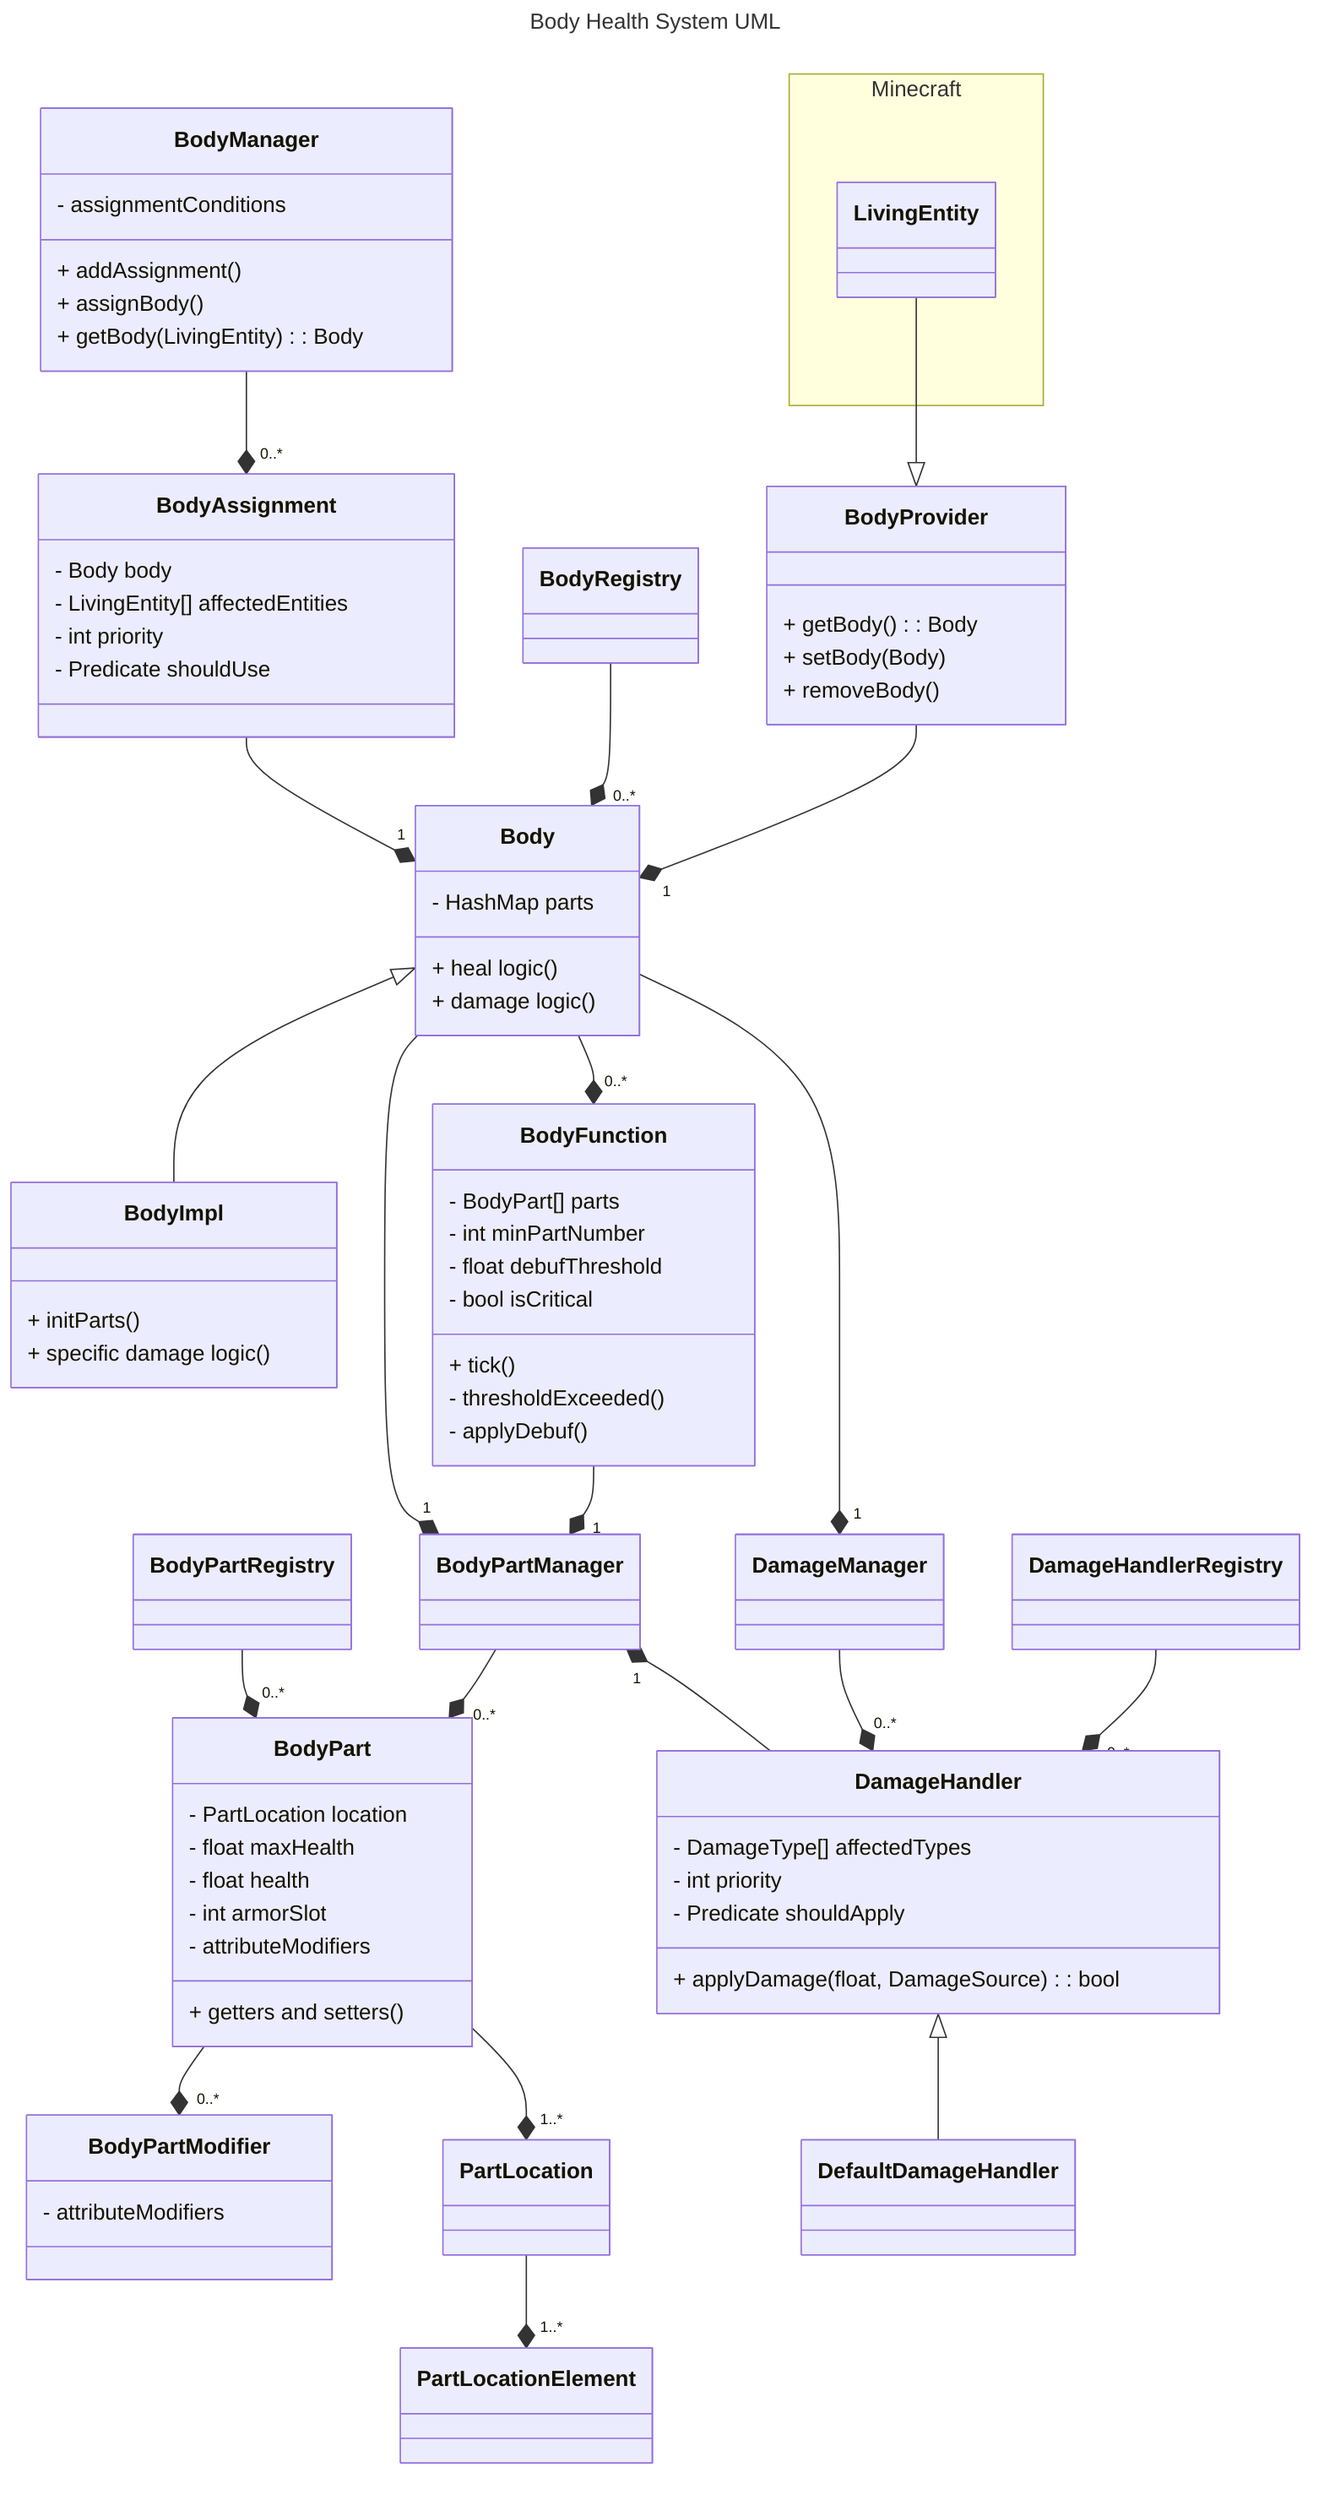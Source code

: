 ---
title: Body Health System UML
---
classDiagram
namespace Minecraft {
    class LivingEntity
}

class Body{
    - HashMap parts
    + heal logic()
    + damage logic()
}

class BodyRegistry

class BodyPart{
    - PartLocation location
    - float maxHealth
    - float health
    - int armorSlot
    - attributeModifiers
    + getters and setters()
}

class BodyPartModifier{
    - attributeModifiers
}

class BodyPartRegistry

class BodyImpl{
    + initParts()
    + specific damage logic()
}

class BodyManager{
    - assignmentConditions
    + addAssignment()
    + assignBody()
    + getBody(LivingEntity) : Body
}

class BodyAssignment{
    - Body body
    - LivingEntity[] affectedEntities
    - int priority
    - Predicate shouldUse
}

class BodyProvider{
    + getBody() : Body
    + setBody(Body)
    + removeBody()
}

class BodyFunction{
    - BodyPart[] parts
    - int minPartNumber
    - float debufThreshold
    - bool isCritical
    + tick()
    - thresholdExceeded()
    - applyDebuf()
}

class DamageManager

class DamageHandler{
    - DamageType[] affectedTypes
    - int priority
    - Predicate shouldApply
    + applyDamage(float, DamageSource) : bool
}

class DamageHandlerRegistry

class PartLocation

class PartLocationElement

class DefaultDamageHandler

class BodyPartManager

%%----------------Relationships----------------

    BodyManager --* "0..*" BodyAssignment
    BodyAssignment --* "1" Body
    BodyRegistry --* "0..*" Body
    Body <|-- BodyImpl

    Body --* "1" BodyPartManager
    BodyProvider --* "1" Body
    LivingEntity --|> BodyProvider

    Body --* "0..*" BodyFunction
    BodyFunction --* "1" BodyPartManager

    BodyPart --* "1..*" PartLocation
    PartLocation --* "1..*" PartLocationElement
    BodyPartRegistry --* "0..*"BodyPart
    BodyPart --* "0..*" BodyPartModifier
    BodyPartManager --* "0..*" BodyPart

    BodyPartManager "1" *-- DamageHandler
    Body --* "1" DamageManager
    DamageManager --* "0..*" DamageHandler
    DamageHandler <|-- DefaultDamageHandler
    DamageHandlerRegistry --* "0..*" DamageHandler